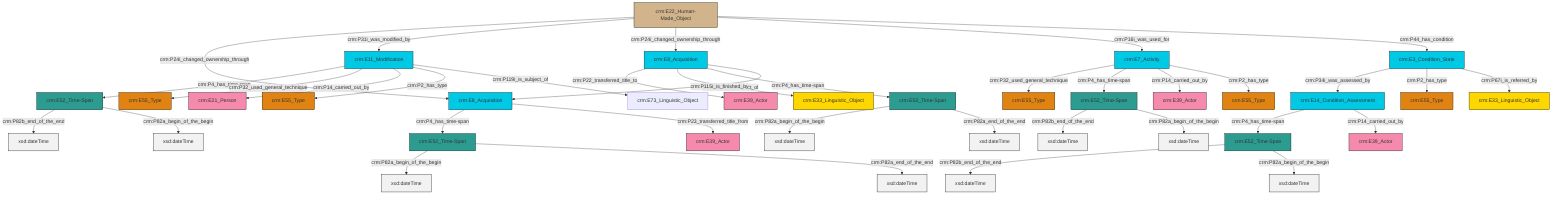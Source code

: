 graph TD
classDef Literal fill:#f2f2f2,stroke:#000000;
classDef CRM_Entity fill:#FFFFFF,stroke:#000000;
classDef Temporal_Entity fill:#00C9E6, stroke:#000000;
classDef Type fill:#E18312, stroke:#000000;
classDef Time-Span fill:#2C9C91, stroke:#000000;
classDef Appellation fill:#FFEB7F, stroke:#000000;
classDef Place fill:#008836, stroke:#000000;
classDef Persistent_Item fill:#B266B2, stroke:#000000;
classDef Conceptual_Object fill:#FFD700, stroke:#000000;
classDef Physical_Thing fill:#D2B48C, stroke:#000000;
classDef Actor fill:#f58aad, stroke:#000000;
classDef PC_Classes fill:#4ce600, stroke:#000000;
classDef Multi fill:#cccccc,stroke:#000000;

0["crm:E22_Human-Made_Object"]:::Physical_Thing -->|crm:P24i_changed_ownership_through| 1["crm:E8_Acquisition"]:::Temporal_Entity
0["crm:E22_Human-Made_Object"]:::Physical_Thing -->|crm:P31i_was_modified_by| 2["crm:E11_Modification"]:::Temporal_Entity
5["crm:E14_Condition_Assessment"]:::Temporal_Entity -->|crm:P4_has_time-span| 6["crm:E52_Time-Span"]:::Time-Span
0["crm:E22_Human-Made_Object"]:::Physical_Thing -->|crm:P24i_changed_ownership_through| 9["crm:E8_Acquisition"]:::Temporal_Entity
2["crm:E11_Modification"]:::Temporal_Entity -->|crm:P4_has_time-span| 12["crm:E52_Time-Span"]:::Time-Span
9["crm:E8_Acquisition"]:::Temporal_Entity -->|crm:P22_transferred_title_to| 17["crm:E39_Actor"]:::Actor
21["crm:E52_Time-Span"]:::Time-Span -->|crm:P82a_begin_of_the_begin| 22[xsd:dateTime]:::Literal
23["crm:E52_Time-Span"]:::Time-Span -->|crm:P82b_end_of_the_end| 24[xsd:dateTime]:::Literal
6["crm:E52_Time-Span"]:::Time-Span -->|crm:P82b_end_of_the_end| 25[xsd:dateTime]:::Literal
7["crm:E7_Activity"]:::Temporal_Entity -->|crm:P32_used_general_technique| 18["crm:E55_Type"]:::Type
2["crm:E11_Modification"]:::Temporal_Entity -->|crm:P32_used_general_technique| 26["crm:E55_Type"]:::Type
28["crm:E3_Condition_State"]:::Temporal_Entity -->|crm:P34i_was_assessed_by| 5["crm:E14_Condition_Assessment"]:::Temporal_Entity
0["crm:E22_Human-Made_Object"]:::Physical_Thing -->|crm:P16i_was_used_for| 7["crm:E7_Activity"]:::Temporal_Entity
12["crm:E52_Time-Span"]:::Time-Span -->|crm:P82b_end_of_the_end| 29[xsd:dateTime]:::Literal
7["crm:E7_Activity"]:::Temporal_Entity -->|crm:P4_has_time-span| 23["crm:E52_Time-Span"]:::Time-Span
1["crm:E8_Acquisition"]:::Temporal_Entity -->|crm:P4_has_time-span| 34["crm:E52_Time-Span"]:::Time-Span
9["crm:E8_Acquisition"]:::Temporal_Entity -->|crm:P129i_is_subject_of| 13["crm:E33_Linguistic_Object"]:::Conceptual_Object
0["crm:E22_Human-Made_Object"]:::Physical_Thing -->|crm:P44_has_condition| 28["crm:E3_Condition_State"]:::Temporal_Entity
5["crm:E14_Condition_Assessment"]:::Temporal_Entity -->|crm:P14_carried_out_by| 38["crm:E39_Actor"]:::Actor
2["crm:E11_Modification"]:::Temporal_Entity -->|crm:P14_carried_out_by| 30["crm:E21_Person"]:::Actor
12["crm:E52_Time-Span"]:::Time-Span -->|crm:P82a_begin_of_the_begin| 40[xsd:dateTime]:::Literal
9["crm:E8_Acquisition"]:::Temporal_Entity -->|crm:P4_has_time-span| 21["crm:E52_Time-Span"]:::Time-Span
28["crm:E3_Condition_State"]:::Temporal_Entity -->|crm:P2_has_type| 36["crm:E55_Type"]:::Type
7["crm:E7_Activity"]:::Temporal_Entity -->|crm:P14_carried_out_by| 3["crm:E39_Actor"]:::Actor
28["crm:E3_Condition_State"]:::Temporal_Entity -->|crm:P67i_is_referred_by| 43["crm:E33_Linguistic_Object"]:::Conceptual_Object
6["crm:E52_Time-Span"]:::Time-Span -->|crm:P82a_begin_of_the_begin| 47[xsd:dateTime]:::Literal
9["crm:E8_Acquisition"]:::Temporal_Entity -->|crm:P115i_is_finished_by| 1["crm:E8_Acquisition"]:::Temporal_Entity
2["crm:E11_Modification"]:::Temporal_Entity -->|crm:P2_has_type| 48["crm:E55_Type"]:::Type
7["crm:E7_Activity"]:::Temporal_Entity -->|crm:P2_has_type| 15["crm:E55_Type"]:::Type
23["crm:E52_Time-Span"]:::Time-Span -->|crm:P82a_begin_of_the_begin| 50[xsd:dateTime]:::Literal
34["crm:E52_Time-Span"]:::Time-Span -->|crm:P82a_begin_of_the_begin| 51[xsd:dateTime]:::Literal
34["crm:E52_Time-Span"]:::Time-Span -->|crm:P82a_end_of_the_end| 57[xsd:dateTime]:::Literal
21["crm:E52_Time-Span"]:::Time-Span -->|crm:P82a_end_of_the_end| 58[xsd:dateTime]:::Literal
1["crm:E8_Acquisition"]:::Temporal_Entity -->|crm:P23_transferred_title_from| 10["crm:E39_Actor"]:::Actor
2["crm:E11_Modification"]:::Temporal_Entity -->|crm:P119i_is_subject_of| 32["crm:E73_Linguistic_Object"]:::Default